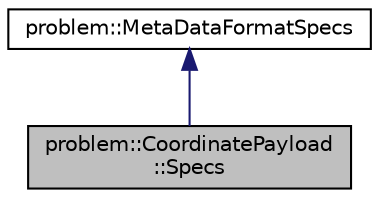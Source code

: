 digraph "problem::CoordinatePayload::Specs"
{
 // LATEX_PDF_SIZE
  edge [fontname="Helvetica",fontsize="10",labelfontname="Helvetica",labelfontsize="10"];
  node [fontname="Helvetica",fontsize="10",shape=record];
  Node1 [label="problem::CoordinatePayload\l::Specs",height=0.2,width=0.4,color="black", fillcolor="grey75", style="filled", fontcolor="black",tooltip=" "];
  Node2 -> Node1 [dir="back",color="midnightblue",fontsize="10",style="solid",fontname="Helvetica"];
  Node2 [label="problem::MetaDataFormatSpecs",height=0.2,width=0.4,color="black", fillcolor="white", style="filled",URL="$structproblem_1_1MetaDataFormatSpecs.html",tooltip=" "];
}
